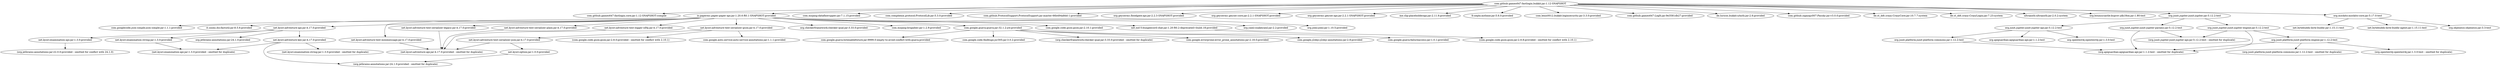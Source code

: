 digraph bukkit {
	"com.github.games647:fastlogin.bukkit:jar:1.12-SNAPSHOT" -> "com.github.games647:fastlogin.core:jar:1.12-SNAPSHOT:compile" ; 
	"com.github.games647:fastlogin.bukkit:jar:1.12-SNAPSHOT" -> "io.papermc.paper:paper-api:jar:1.20.6-R0.1-SNAPSHOT:provided" ; 
	"com.github.games647:fastlogin.bukkit:jar:1.12-SNAPSHOT" -> "com.mojang:datafixerupper:jar:7.1.15:provided" ; 
	"com.github.games647:fastlogin.bukkit:jar:1.12-SNAPSHOT" -> "com.comphenix.protocol:ProtocolLib:jar:5.3.0:provided" ; 
	"com.github.games647:fastlogin.bukkit:jar:1.12-SNAPSHOT" -> "com.github.ProtocolSupport:ProtocolSupport:jar:master-66b494a8dd-1:provided" ; 
	"com.github.games647:fastlogin.bukkit:jar:1.12-SNAPSHOT" -> "org.geysermc.floodgate:api:jar:2.2.3-SNAPSHOT:provided" ; 
	"com.github.games647:fastlogin.bukkit:jar:1.12-SNAPSHOT" -> "org.geysermc.geyser:core:jar:2.2.1-SNAPSHOT:provided" ; 
	"com.github.games647:fastlogin.bukkit:jar:1.12-SNAPSHOT" -> "org.geysermc.geyser:api:jar:2.2.1-SNAPSHOT:provided" ; 
	"com.github.games647:fastlogin.bukkit:jar:1.12-SNAPSHOT" -> "me.clip:placeholderapi:jar:2.11.6:provided" ; 
	"com.github.games647:fastlogin.bukkit:jar:1.12-SNAPSHOT" -> "fr.xephi:authme:jar:5.6.0:provided" ; 
	"com.github.games647:fastlogin.bukkit:jar:1.12-SNAPSHOT" -> "com.lenis0012.bukkit:loginsecurity:jar:3.3.0:provided" ; 
	"com.github.games647:fastlogin.bukkit:jar:1.12-SNAPSHOT" -> "com.github.games647:LogIt:jar:9e3581db27:provided" ; 
	"com.github.games647:fastlogin.bukkit:jar:1.12-SNAPSHOT" -> "de.luricos.bukkit:xAuth:jar:2.6:provided" ; 
	"com.github.games647:fastlogin.bukkit:jar:1.12-SNAPSHOT" -> "com.github.zigazajc007:Passky:jar:v3.0.0:provided" ; 
	"com.github.games647:fastlogin.bukkit:jar:1.12-SNAPSHOT" -> "de.st_ddt.crazy:CrazyCore:jar:10.7.7:system" ; 
	"com.github.games647:fastlogin.bukkit:jar:1.12-SNAPSHOT" -> "de.st_ddt.crazy:CrazyLogin:jar:7.23:system" ; 
	"com.github.games647:fastlogin.bukkit:jar:1.12-SNAPSHOT" -> "ultraauth:ultraauth:jar:2.0.2:system" ; 
	"com.github.games647:fastlogin.bukkit:jar:1.12-SNAPSHOT" -> "org.bouncycastle:bcprov-jdk18on:jar:1.80:test" ; 
	"com.github.games647:fastlogin.bukkit:jar:1.12-SNAPSHOT" -> "org.junit.jupiter:junit-jupiter:jar:5.12.2:test" ; 
	"com.github.games647:fastlogin.bukkit:jar:1.12-SNAPSHOT" -> "org.mockito:mockito-core:jar:5.17.0:test" ; 
	"io.papermc.paper:paper-api:jar:1.20.6-R0.1-SNAPSHOT:provided" -> "com.mojang:brigadier:jar:1.2.9:provided" ; 
	"io.papermc.paper:paper-api:jar:1.20.6-R0.1-SNAPSHOT:provided" -> "com.google.guava:guava:jar:32.1.2-jre:provided" ; 
	"io.papermc.paper:paper-api:jar:1.20.6-R0.1-SNAPSHOT:provided" -> "com.google.code.gson:gson:jar:2.10.1:provided" ; 
	"io.papermc.paper:paper-api:jar:1.20.6-R0.1-SNAPSHOT:provided" -> "net.md-5:bungeecord-chat:jar:1.20-R0.2-deprecated+build.18:provided" ; 
	"io.papermc.paper:paper-api:jar:1.20.6-R0.1-SNAPSHOT:provided" -> "org.yaml:snakeyaml:jar:2.2:provided" ; 
	"io.papermc.paper:paper-api:jar:1.20.6-R0.1-SNAPSHOT:provided" -> "org.joml:joml:jar:1.10.5:provided" ; 
	"io.papermc.paper:paper-api:jar:1.20.6-R0.1-SNAPSHOT:provided" -> "com.googlecode.json-simple:json-simple:jar:1.1.1:provided" ; 
	"io.papermc.paper:paper-api:jar:1.20.6-R0.1-SNAPSHOT:provided" -> "it.unimi.dsi:fastutil:jar:8.5.6:provided" ; 
	"io.papermc.paper:paper-api:jar:1.20.6-R0.1-SNAPSHOT:provided" -> "net.kyori:adventure-api:jar:4.17.0:provided" ; 
	"io.papermc.paper:paper-api:jar:1.20.6-R0.1-SNAPSHOT:provided" -> "net.kyori:adventure-text-minimessage:jar:4.17.0:provided" ; 
	"io.papermc.paper:paper-api:jar:1.20.6-R0.1-SNAPSHOT:provided" -> "net.kyori:adventure-text-serializer-gson:jar:4.17.0:provided" ; 
	"io.papermc.paper:paper-api:jar:1.20.6-R0.1-SNAPSHOT:provided" -> "net.kyori:adventure-text-serializer-legacy:jar:4.17.0:provided" ; 
	"io.papermc.paper:paper-api:jar:1.20.6-R0.1-SNAPSHOT:provided" -> "net.kyori:adventure-text-serializer-plain:jar:4.17.0:provided" ; 
	"io.papermc.paper:paper-api:jar:1.20.6-R0.1-SNAPSHOT:provided" -> "net.kyori:adventure-text-logger-slf4j:jar:4.17.0:provided" ; 
	"io.papermc.paper:paper-api:jar:1.20.6-R0.1-SNAPSHOT:provided" -> "org.checkerframework:checker-qual:jar:3.33.0:provided" ; 
	"com.google.guava:guava:jar:32.1.2-jre:provided" -> "com.google.guava:failureaccess:jar:1.0.1:provided" ; 
	"com.google.guava:guava:jar:32.1.2-jre:provided" -> "com.google.guava:listenablefuture:jar:9999.0-empty-to-avoid-conflict-with-guava:provided" ; 
	"com.google.guava:guava:jar:32.1.2-jre:provided" -> "com.google.code.findbugs:jsr305:jar:3.0.2:provided" ; 
	"com.google.guava:guava:jar:32.1.2-jre:provided" -> "(org.checkerframework:checker-qual:jar:3.33.0:provided - omitted for duplicate)" ; 
	"com.google.guava:guava:jar:32.1.2-jre:provided" -> "com.google.errorprone:error_prone_annotations:jar:2.18.0:provided" ; 
	"com.google.guava:guava:jar:32.1.2-jre:provided" -> "com.google.j2objc:j2objc-annotations:jar:2.8:provided" ; 
	"net.md-5:bungeecord-chat:jar:1.20-R0.2-deprecated+build.18:provided" -> "(com.google.code.gson:gson:jar:2.8.8:provided - omitted for conflict with 2.10.1)" ; 
	"net.kyori:adventure-api:jar:4.17.0:provided" -> "net.kyori:adventure-key:jar:4.17.0:provided" ; 
	"net.kyori:adventure-api:jar:4.17.0:provided" -> "net.kyori:examination-api:jar:1.3.0:provided" ; 
	"net.kyori:adventure-api:jar:4.17.0:provided" -> "net.kyori:examination-string:jar:1.3.0:provided" ; 
	"net.kyori:adventure-api:jar:4.17.0:provided" -> "org.jetbrains:annotations:jar:24.1.0:provided" ; 
	"net.kyori:adventure-key:jar:4.17.0:provided" -> "(net.kyori:examination-api:jar:1.3.0:provided - omitted for duplicate)" ; 
	"net.kyori:adventure-key:jar:4.17.0:provided" -> "(net.kyori:examination-string:jar:1.3.0:provided - omitted for duplicate)" ; 
	"net.kyori:adventure-key:jar:4.17.0:provided" -> "(org.jetbrains:annotations:jar:24.1.0:provided - omitted for duplicate)" ; 
	"net.kyori:examination-api:jar:1.3.0:provided" -> "(org.jetbrains:annotations:jar:22.0.0:provided - omitted for conflict with 24.1.0)" ; 
	"net.kyori:examination-string:jar:1.3.0:provided" -> "(net.kyori:examination-api:jar:1.3.0:provided - omitted for duplicate)" ; 
	"net.kyori:adventure-text-minimessage:jar:4.17.0:provided" -> "(net.kyori:adventure-api:jar:4.17.0:provided - omitted for duplicate)" ; 
	"net.kyori:adventure-text-serializer-gson:jar:4.17.0:provided" -> "net.kyori:adventure-text-serializer-json:jar:4.17.0:provided" ; 
	"net.kyori:adventure-text-serializer-gson:jar:4.17.0:provided" -> "(com.google.code.gson:gson:jar:2.8.0:provided - omitted for conflict with 2.10.1)" ; 
	"net.kyori:adventure-text-serializer-gson:jar:4.17.0:provided" -> "com.google.auto.service:auto-service-annotations:jar:1.1.1:provided" ; 
	"net.kyori:adventure-text-serializer-json:jar:4.17.0:provided" -> "(net.kyori:adventure-api:jar:4.17.0:provided - omitted for duplicate)" ; 
	"net.kyori:adventure-text-serializer-json:jar:4.17.0:provided" -> "net.kyori:option:jar:1.0.0:provided" ; 
	"net.kyori:option:jar:1.0.0:provided" -> "(org.jetbrains:annotations:jar:24.1.0:provided - omitted for duplicate)" ; 
	"net.kyori:adventure-text-serializer-legacy:jar:4.17.0:provided" -> "(net.kyori:adventure-api:jar:4.17.0:provided - omitted for duplicate)" ; 
	"net.kyori:adventure-text-serializer-plain:jar:4.17.0:provided" -> "(net.kyori:adventure-api:jar:4.17.0:provided - omitted for duplicate)" ; 
	"net.kyori:adventure-text-logger-slf4j:jar:4.17.0:provided" -> "(net.kyori:adventure-api:jar:4.17.0:provided - omitted for duplicate)" ; 
	"org.junit.jupiter:junit-jupiter:jar:5.12.2:test" -> "org.junit.jupiter:junit-jupiter-api:jar:5.12.2:test" ; 
	"org.junit.jupiter:junit-jupiter:jar:5.12.2:test" -> "org.junit.jupiter:junit-jupiter-params:jar:5.12.2:test" ; 
	"org.junit.jupiter:junit-jupiter:jar:5.12.2:test" -> "org.junit.jupiter:junit-jupiter-engine:jar:5.12.2:test" ; 
	"org.junit.jupiter:junit-jupiter-api:jar:5.12.2:test" -> "org.opentest4j:opentest4j:jar:1.3.0:test" ; 
	"org.junit.jupiter:junit-jupiter-api:jar:5.12.2:test" -> "org.junit.platform:junit-platform-commons:jar:1.12.2:test" ; 
	"org.junit.jupiter:junit-jupiter-api:jar:5.12.2:test" -> "org.apiguardian:apiguardian-api:jar:1.1.2:test" ; 
	"org.junit.platform:junit-platform-commons:jar:1.12.2:test" -> "(org.apiguardian:apiguardian-api:jar:1.1.2:test - omitted for duplicate)" ; 
	"org.junit.jupiter:junit-jupiter-params:jar:5.12.2:test" -> "(org.junit.jupiter:junit-jupiter-api:jar:5.12.2:test - omitted for duplicate)" ; 
	"org.junit.jupiter:junit-jupiter-params:jar:5.12.2:test" -> "(org.apiguardian:apiguardian-api:jar:1.1.2:test - omitted for duplicate)" ; 
	"org.junit.jupiter:junit-jupiter-engine:jar:5.12.2:test" -> "org.junit.platform:junit-platform-engine:jar:1.12.2:test" ; 
	"org.junit.jupiter:junit-jupiter-engine:jar:5.12.2:test" -> "(org.junit.jupiter:junit-jupiter-api:jar:5.12.2:test - omitted for duplicate)" ; 
	"org.junit.jupiter:junit-jupiter-engine:jar:5.12.2:test" -> "(org.apiguardian:apiguardian-api:jar:1.1.2:test - omitted for duplicate)" ; 
	"org.junit.platform:junit-platform-engine:jar:1.12.2:test" -> "(org.opentest4j:opentest4j:jar:1.3.0:test - omitted for duplicate)" ; 
	"org.junit.platform:junit-platform-engine:jar:1.12.2:test" -> "(org.junit.platform:junit-platform-commons:jar:1.12.2:test - omitted for duplicate)" ; 
	"org.junit.platform:junit-platform-engine:jar:1.12.2:test" -> "(org.apiguardian:apiguardian-api:jar:1.1.2:test - omitted for duplicate)" ; 
	"org.mockito:mockito-core:jar:5.17.0:test" -> "net.bytebuddy:byte-buddy:jar:1.15.11:test" ; 
	"org.mockito:mockito-core:jar:5.17.0:test" -> "net.bytebuddy:byte-buddy-agent:jar:1.15.11:test" ; 
	"org.mockito:mockito-core:jar:5.17.0:test" -> "org.objenesis:objenesis:jar:3.3:test" ; 
}
digraph bungee {
	"com.github.games647:fastlogin.bungee:jar:1.12-SNAPSHOT" -> "com.github.games647:fastlogin.core:jar:1.12-SNAPSHOT:compile" ; 
	"com.github.games647:fastlogin.bungee:jar:1.12-SNAPSHOT" -> "net.md-5:bungeecord-proxy:jar:1.20-R0.2-SNAPSHOT:provided" ; 
	"com.github.games647:fastlogin.bungee:jar:1.12-SNAPSHOT" -> "org.geysermc.floodgate:api:jar:2.2.3-SNAPSHOT:provided" ; 
	"com.github.games647:fastlogin.bungee:jar:1.12-SNAPSHOT" -> "org.geysermc.geyser:core:jar:2.2.1-SNAPSHOT:provided" ; 
	"com.github.games647:fastlogin.bungee:jar:1.12-SNAPSHOT" -> "org.geysermc.geyser:api:jar:2.2.1-SNAPSHOT:provided" ; 
	"com.github.games647:fastlogin.bungee:jar:1.12-SNAPSHOT" -> "me.vik1395:BungeeAuth:jar:1.4:system" ; 
	"com.github.games647:fastlogin.bungee:jar:1.12-SNAPSHOT" -> "org.junit.jupiter:junit-jupiter:jar:5.12.2:test" ; 
	"com.github.games647:fastlogin.bungee:jar:1.12-SNAPSHOT" -> "org.mockito:mockito-core:jar:5.17.0:test" ; 
	"com.github.games647:fastlogin.core:jar:1.12-SNAPSHOT:compile" -> "com.zaxxer:HikariCP:jar:4.0.3:compile" ; 
	"com.github.games647:fastlogin.core:jar:1.12-SNAPSHOT:compile" -> "org.slf4j:slf4j-jdk14:jar:2.0.13:compile" ; 
	"com.github.games647:fastlogin.core:jar:1.12-SNAPSHOT:compile" -> "com.github.games647:craftapi:jar:0.8.1:compile" ; 
	"org.slf4j:slf4j-jdk14:jar:2.0.13:compile" -> "org.slf4j:slf4j-api:jar:2.0.13:compile" ; 
	"net.md-5:bungeecord-proxy:jar:1.20-R0.2-SNAPSHOT:provided" -> "net.md-5:bungeecord-api:jar:1.20-R0.2-SNAPSHOT:provided" ; 
	"net.md-5:bungeecord-proxy:jar:1.20-R0.2-SNAPSHOT:provided" -> "net.md-5:bungeecord-log:jar:1.20-R0.2-SNAPSHOT:provided" ; 
	"net.md-5:bungeecord-proxy:jar:1.20-R0.2-SNAPSHOT:provided" -> "net.md-5:bungeecord-protocol:jar:1.20-R0.2-SNAPSHOT:provided" ; 
	"net.md-5:bungeecord-proxy:jar:1.20-R0.2-SNAPSHOT:provided" -> "com.google.guava:guava:jar:32.1.2-jre:provided" ; 
	"net.md-5:bungeecord-api:jar:1.20-R0.2-SNAPSHOT:provided" -> "net.md-5:bungeecord-chat:jar:1.20-R0.2-SNAPSHOT:provided" ; 
	"net.md-5:bungeecord-api:jar:1.20-R0.2-SNAPSHOT:provided" -> "net.md-5:bungeecord-config:jar:1.20-R0.2-SNAPSHOT:provided" ; 
	"net.md-5:bungeecord-api:jar:1.20-R0.2-SNAPSHOT:provided" -> "net.md-5:bungeecord-event:jar:1.20-R0.2-SNAPSHOT:provided" ; 
	"net.md-5:bungeecord-api:jar:1.20-R0.2-SNAPSHOT:provided" -> "(net.md-5:bungeecord-protocol:jar:1.20-R0.2-SNAPSHOT:provided - omitted for duplicate)" ; 
	"net.md-5:bungeecord-api:jar:1.20-R0.2-SNAPSHOT:provided" -> "org.yaml:snakeyaml:jar:2.2:provided" ; 
	"net.md-5:bungeecord-api:jar:1.20-R0.2-SNAPSHOT:provided" -> "(com.google.guava:guava:jar:32.1.2-jre:provided - omitted for duplicate)" ; 
	"net.md-5:bungeecord-chat:jar:1.20-R0.2-SNAPSHOT:provided" -> "com.google.code.gson:gson:jar:2.10.1:provided" ; 
	"net.md-5:bungeecord-chat:jar:1.20-R0.2-SNAPSHOT:provided" -> "(com.google.guava:guava:jar:32.1.2-jre:provided - omitted for duplicate)" ; 
	"net.md-5:bungeecord-config:jar:1.20-R0.2-SNAPSHOT:provided" -> "(com.google.guava:guava:jar:32.1.2-jre:provided - omitted for duplicate)" ; 
	"net.md-5:bungeecord-event:jar:1.20-R0.2-SNAPSHOT:provided" -> "(com.google.guava:guava:jar:32.1.2-jre:provided - omitted for duplicate)" ; 
	"net.md-5:bungeecord-log:jar:1.20-R0.2-SNAPSHOT:provided" -> "jline:jline:jar:2.12.1:provided" ; 
	"net.md-5:bungeecord-log:jar:1.20-R0.2-SNAPSHOT:provided" -> "(net.md-5:bungeecord-chat:jar:1.20-R0.2-SNAPSHOT:provided - omitted for duplicate)" ; 
	"net.md-5:bungeecord-log:jar:1.20-R0.2-SNAPSHOT:provided" -> "(com.google.guava:guava:jar:32.1.2-jre:provided - omitted for duplicate)" ; 
	"net.md-5:bungeecord-protocol:jar:1.20-R0.2-SNAPSHOT:provided" -> "com.mojang:brigadier:jar:1.2.9:provided" ; 
	"net.md-5:bungeecord-protocol:jar:1.20-R0.2-SNAPSHOT:provided" -> "(net.md-5:bungeecord-chat:jar:1.20-R0.2-SNAPSHOT:provided - omitted for duplicate)" ; 
	"net.md-5:bungeecord-protocol:jar:1.20-R0.2-SNAPSHOT:provided" -> "net.sf.trove4j:core:jar:3.1.0:provided" ; 
	"net.md-5:bungeecord-protocol:jar:1.20-R0.2-SNAPSHOT:provided" -> "se.llbit:jo-nbt:jar:1.3.0:provided" ; 
	"net.md-5:bungeecord-protocol:jar:1.20-R0.2-SNAPSHOT:provided" -> "(com.google.guava:guava:jar:32.1.2-jre:provided - omitted for duplicate)" ; 
	"com.google.guava:guava:jar:32.1.2-jre:provided" -> "com.google.guava:failureaccess:jar:1.0.1:provided" ; 
	"com.google.guava:guava:jar:32.1.2-jre:provided" -> "com.google.guava:listenablefuture:jar:9999.0-empty-to-avoid-conflict-with-guava:provided" ; 
	"com.google.guava:guava:jar:32.1.2-jre:provided" -> "com.google.code.findbugs:jsr305:jar:3.0.2:provided" ; 
	"com.google.guava:guava:jar:32.1.2-jre:provided" -> "org.checkerframework:checker-qual:jar:3.33.0:provided" ; 
	"com.google.guava:guava:jar:32.1.2-jre:provided" -> "com.google.errorprone:error_prone_annotations:jar:2.18.0:provided" ; 
	"com.google.guava:guava:jar:32.1.2-jre:provided" -> "com.google.j2objc:j2objc-annotations:jar:2.8:provided" ; 
	"org.junit.jupiter:junit-jupiter:jar:5.12.2:test" -> "org.junit.jupiter:junit-jupiter-api:jar:5.12.2:test" ; 
	"org.junit.jupiter:junit-jupiter:jar:5.12.2:test" -> "org.junit.jupiter:junit-jupiter-params:jar:5.12.2:test" ; 
	"org.junit.jupiter:junit-jupiter:jar:5.12.2:test" -> "org.junit.jupiter:junit-jupiter-engine:jar:5.12.2:test" ; 
	"org.junit.jupiter:junit-jupiter-api:jar:5.12.2:test" -> "org.opentest4j:opentest4j:jar:1.3.0:test" ; 
	"org.junit.jupiter:junit-jupiter-api:jar:5.12.2:test" -> "org.junit.platform:junit-platform-commons:jar:1.12.2:test" ; 
	"org.junit.jupiter:junit-jupiter-api:jar:5.12.2:test" -> "org.apiguardian:apiguardian-api:jar:1.1.2:test" ; 
	"org.junit.platform:junit-platform-commons:jar:1.12.2:test" -> "(org.apiguardian:apiguardian-api:jar:1.1.2:test - omitted for duplicate)" ; 
	"org.junit.jupiter:junit-jupiter-params:jar:5.12.2:test" -> "(org.junit.jupiter:junit-jupiter-api:jar:5.12.2:test - omitted for duplicate)" ; 
	"org.junit.jupiter:junit-jupiter-params:jar:5.12.2:test" -> "(org.apiguardian:apiguardian-api:jar:1.1.2:test - omitted for duplicate)" ; 
	"org.junit.jupiter:junit-jupiter-engine:jar:5.12.2:test" -> "org.junit.platform:junit-platform-engine:jar:1.12.2:test" ; 
	"org.junit.jupiter:junit-jupiter-engine:jar:5.12.2:test" -> "(org.junit.jupiter:junit-jupiter-api:jar:5.12.2:test - omitted for duplicate)" ; 
	"org.junit.jupiter:junit-jupiter-engine:jar:5.12.2:test" -> "(org.apiguardian:apiguardian-api:jar:1.1.2:test - omitted for duplicate)" ; 
	"org.junit.platform:junit-platform-engine:jar:1.12.2:test" -> "(org.opentest4j:opentest4j:jar:1.3.0:test - omitted for duplicate)" ; 
	"org.junit.platform:junit-platform-engine:jar:1.12.2:test" -> "(org.junit.platform:junit-platform-commons:jar:1.12.2:test - omitted for duplicate)" ; 
	"org.junit.platform:junit-platform-engine:jar:1.12.2:test" -> "(org.apiguardian:apiguardian-api:jar:1.1.2:test - omitted for duplicate)" ; 
	"org.mockito:mockito-core:jar:5.17.0:test" -> "net.bytebuddy:byte-buddy:jar:1.15.11:test" ; 
	"org.mockito:mockito-core:jar:5.17.0:test" -> "net.bytebuddy:byte-buddy-agent:jar:1.15.11:test" ; 
	"org.mockito:mockito-core:jar:5.17.0:test" -> "org.objenesis:objenesis:jar:3.3:test" ; 
}
digraph core {
	"com.github.games647:fastlogin.core:jar:1.12-SNAPSHOT" -> "com.zaxxer:HikariCP:jar:4.0.3:compile" ; 
	"com.github.games647:fastlogin.core:jar:1.12-SNAPSHOT" -> "org.slf4j:slf4j-jdk14:jar:2.0.17:compile" ; 
	"com.github.games647:fastlogin.core:jar:1.12-SNAPSHOT" -> "net.md-5:bungeecord-config:jar:1.20-R0.2:compile" ; 
	"com.github.games647:fastlogin.core:jar:1.12-SNAPSHOT" -> "org.yaml:snakeyaml:jar:2.4:compile" ; 
	"com.github.games647:fastlogin.core:jar:1.12-SNAPSHOT" -> "org.geysermc.floodgate:api:jar:2.2.3-SNAPSHOT:provided" ; 
	"com.github.games647:fastlogin.core:jar:1.12-SNAPSHOT" -> "org.geysermc.geyser:core:jar:2.2.1-SNAPSHOT:provided" ; 
	"com.github.games647:fastlogin.core:jar:1.12-SNAPSHOT" -> "org.geysermc.geyser:api:jar:2.2.1-SNAPSHOT:provided" ; 
	"com.github.games647:fastlogin.core:jar:1.12-SNAPSHOT" -> "com.github.games647:craftapi:jar:0.8.1:compile" ; 
	"com.github.games647:fastlogin.core:jar:1.12-SNAPSHOT" -> "org.xerial:sqlite-jdbc:jar:3.50.1.0:provided" ; 
	"com.github.games647:fastlogin.core:jar:1.12-SNAPSHOT" -> "org.junit.jupiter:junit-jupiter:jar:5.12.2:test" ; 
	"com.github.games647:fastlogin.core:jar:1.12-SNAPSHOT" -> "org.mockito:mockito-core:jar:5.17.0:test" ; 
	"org.slf4j:slf4j-jdk14:jar:2.0.17:compile" -> "org.slf4j:slf4j-api:jar:2.0.17:compile" ; 
	"net.md-5:bungeecord-config:jar:1.20-R0.2:compile" -> "com.google.guava:guava:jar:32.1.2-jre:compile" ; 
	"com.google.guava:guava:jar:32.1.2-jre:compile" -> "com.google.guava:failureaccess:jar:1.0.1:compile" ; 
	"com.google.guava:guava:jar:32.1.2-jre:compile" -> "com.google.guava:listenablefuture:jar:9999.0-empty-to-avoid-conflict-with-guava:compile" ; 
	"com.google.guava:guava:jar:32.1.2-jre:compile" -> "com.google.code.findbugs:jsr305:jar:3.0.2:compile" ; 
	"com.google.guava:guava:jar:32.1.2-jre:compile" -> "org.checkerframework:checker-qual:jar:3.33.0:compile" ; 
	"com.google.guava:guava:jar:32.1.2-jre:compile" -> "com.google.errorprone:error_prone_annotations:jar:2.18.0:compile" ; 
	"com.google.guava:guava:jar:32.1.2-jre:compile" -> "com.google.j2objc:j2objc-annotations:jar:2.8:compile" ; 
	"com.github.games647:craftapi:jar:0.8.1:compile" -> "com.google.code.gson:gson:jar:2.10.1:compile" ; 
	"com.github.games647:craftapi:jar:0.8.1:compile" -> "(com.google.guava:guava:jar:32.1.2-jre:compile - omitted for duplicate)" ; 
	"org.junit.jupiter:junit-jupiter:jar:5.12.2:test" -> "org.junit.jupiter:junit-jupiter-api:jar:5.12.2:test" ; 
	"org.junit.jupiter:junit-jupiter:jar:5.12.2:test" -> "org.junit.jupiter:junit-jupiter-params:jar:5.12.2:test" ; 
	"org.junit.jupiter:junit-jupiter:jar:5.12.2:test" -> "org.junit.jupiter:junit-jupiter-engine:jar:5.12.2:test" ; 
	"org.junit.jupiter:junit-jupiter-api:jar:5.12.2:test" -> "org.opentest4j:opentest4j:jar:1.3.0:test" ; 
	"org.junit.jupiter:junit-jupiter-api:jar:5.12.2:test" -> "org.junit.platform:junit-platform-commons:jar:1.12.2:test" ; 
	"org.junit.jupiter:junit-jupiter-api:jar:5.12.2:test" -> "org.apiguardian:apiguardian-api:jar:1.1.2:test" ; 
	"org.junit.platform:junit-platform-commons:jar:1.12.2:test" -> "(org.apiguardian:apiguardian-api:jar:1.1.2:test - omitted for duplicate)" ; 
	"org.junit.jupiter:junit-jupiter-params:jar:5.12.2:test" -> "(org.junit.jupiter:junit-jupiter-api:jar:5.12.2:test - omitted for duplicate)" ; 
	"org.junit.jupiter:junit-jupiter-params:jar:5.12.2:test" -> "(org.apiguardian:apiguardian-api:jar:1.1.2:test - omitted for duplicate)" ; 
	"org.junit.jupiter:junit-jupiter-engine:jar:5.12.2:test" -> "org.junit.platform:junit-platform-engine:jar:1.12.2:test" ; 
	"org.junit.jupiter:junit-jupiter-engine:jar:5.12.2:test" -> "(org.junit.jupiter:junit-jupiter-api:jar:5.12.2:test - omitted for duplicate)" ; 
	"org.junit.jupiter:junit-jupiter-engine:jar:5.12.2:test" -> "(org.apiguardian:apiguardian-api:jar:1.1.2:test - omitted for duplicate)" ; 
	"org.junit.platform:junit-platform-engine:jar:1.12.2:test" -> "(org.opentest4j:opentest4j:jar:1.3.0:test - omitted for duplicate)" ; 
	"org.junit.platform:junit-platform-engine:jar:1.12.2:test" -> "(org.junit.platform:junit-platform-commons:jar:1.12.2:test - omitted for duplicate)" ; 
	"org.junit.platform:junit-platform-engine:jar:1.12.2:test" -> "(org.apiguardian:apiguardian-api:jar:1.1.2:test - omitted for duplicate)" ; 
	"org.mockito:mockito-core:jar:5.17.0:test" -> "net.bytebuddy:byte-buddy:jar:1.15.11:test" ; 
	"org.mockito:mockito-core:jar:5.17.0:test" -> "net.bytebuddy:byte-buddy-agent:jar:1.15.11:test" ; 
	"org.mockito:mockito-core:jar:5.17.0:test" -> "org.objenesis:objenesis:jar:3.3:test" ; 
}
digraph velocity {
	"com.github.games647:fastlogin.velocity:jar:1.12-SNAPSHOT" -> "com.github.games647:fastlogin.core:jar:1.12-SNAPSHOT:compile" ; 
	"com.github.games647:fastlogin.velocity:jar:1.12-SNAPSHOT" -> "com.velocitypowered:velocity-api:jar:3.4.0-SNAPSHOT:provided" ; 
	"com.github.games647:fastlogin.velocity:jar:1.12-SNAPSHOT" -> "org.mariadb.jdbc:mariadb-java-client:jar:3.5.3:compile" ; 
	"com.github.games647:fastlogin.velocity:jar:1.12-SNAPSHOT" -> "org.geysermc.geyser:core:jar:2.2.1-SNAPSHOT:provided" ; 
	"com.github.games647:fastlogin.velocity:jar:1.12-SNAPSHOT" -> "org.geysermc.floodgate:api:jar:2.2.3-SNAPSHOT:provided" ; 
	"com.github.games647:fastlogin.velocity:jar:1.12-SNAPSHOT" -> "org.junit.jupiter:junit-jupiter:jar:5.12.2:test" ; 
	"com.github.games647:fastlogin.velocity:jar:1.12-SNAPSHOT" -> "org.mockito:mockito-core:jar:5.17.0:test" ; 
	"com.github.games647:fastlogin.core:jar:1.12-SNAPSHOT:compile" -> "com.zaxxer:HikariCP:jar:4.0.3:compile" ; 
	"com.github.games647:fastlogin.core:jar:1.12-SNAPSHOT:compile" -> "net.md-5:bungeecord-config:jar:1.20-R0.2-SNAPSHOT:compile" ; 
	"com.github.games647:fastlogin.core:jar:1.12-SNAPSHOT:compile" -> "org.yaml:snakeyaml:jar:2.2:compile" ; 
	"com.github.games647:fastlogin.core:jar:1.12-SNAPSHOT:compile" -> "com.github.games647:craftapi:jar:0.8.1:compile" ; 
	"com.velocitypowered:velocity-api:jar:3.4.0-SNAPSHOT:provided" -> "com.google.code.gson:gson:jar:2.10.1:provided" ; 
	"com.velocitypowered:velocity-api:jar:3.4.0-SNAPSHOT:provided" -> "com.google.guava:guava:jar:25.1-jre:provided" ; 
	"com.velocitypowered:velocity-api:jar:3.4.0-SNAPSHOT:provided" -> "com.moandjiezana.toml:toml4j:jar:0.7.2:provided" ; 
	"com.velocitypowered:velocity-api:jar:3.4.0-SNAPSHOT:provided" -> "net.kyori:adventure-api:jar:4.21.0:provided" ; 
	"com.velocitypowered:velocity-api:jar:3.4.0-SNAPSHOT:provided" -> "net.kyori:adventure-text-serializer-gson:jar:4.21.0:provided" ; 
	"com.velocitypowered:velocity-api:jar:3.4.0-SNAPSHOT:provided" -> "net.kyori:adventure-text-serializer-legacy:jar:4.21.0:provided" ; 
	"com.velocitypowered:velocity-api:jar:3.4.0-SNAPSHOT:provided" -> "net.kyori:adventure-text-serializer-plain:jar:4.21.0:provided" ; 
	"com.velocitypowered:velocity-api:jar:3.4.0-SNAPSHOT:provided" -> "net.kyori:adventure-text-minimessage:jar:4.21.0:provided" ; 
	"com.velocitypowered:velocity-api:jar:3.4.0-SNAPSHOT:provided" -> "net.kyori:adventure-text-logger-slf4j:jar:4.21.0:provided" ; 
	"com.velocitypowered:velocity-api:jar:3.4.0-SNAPSHOT:provided" -> "net.kyori:adventure-text-serializer-ansi:jar:4.21.0:provided" ; 
	"com.velocitypowered:velocity-api:jar:3.4.0-SNAPSHOT:provided" -> "(org.yaml:snakeyaml:jar:1.33:provided - omitted for conflict with 2.2)" ; 
	"com.velocitypowered:velocity-api:jar:3.4.0-SNAPSHOT:provided" -> "org.slf4j:slf4j-api:jar:2.0.17:provided" ; 
	"com.velocitypowered:velocity-api:jar:3.4.0-SNAPSHOT:provided" -> "com.google.inject:guice:jar:6.0.0:provided" ; 
	"com.velocitypowered:velocity-api:jar:3.4.0-SNAPSHOT:provided" -> "org.checkerframework:checker-qual:jar:3.42.0:provided" ; 
	"com.velocitypowered:velocity-api:jar:3.4.0-SNAPSHOT:provided" -> "com.velocitypowered:velocity-brigadier:jar:1.0.0-SNAPSHOT:provided" ; 
	"com.velocitypowered:velocity-api:jar:3.4.0-SNAPSHOT:provided" -> "org.spongepowered:configurate-hocon:jar:4.1.2:provided" ; 
	"com.velocitypowered:velocity-api:jar:3.4.0-SNAPSHOT:provided" -> "org.spongepowered:configurate-yaml:jar:4.1.2:provided" ; 
	"com.velocitypowered:velocity-api:jar:3.4.0-SNAPSHOT:provided" -> "org.spongepowered:configurate-gson:jar:4.1.2:provided" ; 
	"com.velocitypowered:velocity-api:jar:3.4.0-SNAPSHOT:provided" -> "com.github.ben-manes.caffeine:caffeine:jar:3.1.8:provided" ; 
	"com.velocitypowered:velocity-api:jar:3.4.0-SNAPSHOT:provided" -> "org.jspecify:jspecify:jar:0.3.0:provided" ; 
	"com.google.guava:guava:jar:25.1-jre:provided" -> "com.google.code.findbugs:jsr305:jar:3.0.2:provided" ; 
	"com.google.guava:guava:jar:25.1-jre:provided" -> "(org.checkerframework:checker-qual:jar:2.0.0:provided - omitted for conflict with 3.42.0)" ; 
	"com.google.guava:guava:jar:25.1-jre:provided" -> "com.google.errorprone:error_prone_annotations:jar:2.1.3:provided" ; 
	"com.google.guava:guava:jar:25.1-jre:provided" -> "com.google.j2objc:j2objc-annotations:jar:1.1:provided" ; 
	"com.google.guava:guava:jar:25.1-jre:provided" -> "org.codehaus.mojo:animal-sniffer-annotations:jar:1.14:provided" ; 
	"com.moandjiezana.toml:toml4j:jar:0.7.2:provided" -> "(com.google.code.gson:gson:jar:2.8.1:provided - omitted for conflict with 2.10.1)" ; 
	"net.kyori:adventure-api:jar:4.21.0:provided" -> "net.kyori:adventure-key:jar:4.21.0:provided" ; 
	"net.kyori:adventure-api:jar:4.21.0:provided" -> "net.kyori:examination-api:jar:1.3.0:provided" ; 
	"net.kyori:adventure-api:jar:4.21.0:provided" -> "net.kyori:examination-string:jar:1.3.0:provided" ; 
	"net.kyori:adventure-api:jar:4.21.0:provided" -> "org.jetbrains:annotations:jar:26.0.2:provided" ; 
	"net.kyori:adventure-key:jar:4.21.0:provided" -> "(net.kyori:examination-api:jar:1.3.0:provided - omitted for duplicate)" ; 
	"net.kyori:adventure-key:jar:4.21.0:provided" -> "(net.kyori:examination-string:jar:1.3.0:provided - omitted for duplicate)" ; 
	"net.kyori:adventure-key:jar:4.21.0:provided" -> "(org.jetbrains:annotations:jar:26.0.2:provided - omitted for duplicate)" ; 
	"net.kyori:examination-api:jar:1.3.0:provided" -> "(org.jetbrains:annotations:jar:22.0.0:provided - omitted for conflict with 26.0.2)" ; 
	"net.kyori:examination-string:jar:1.3.0:provided" -> "(net.kyori:examination-api:jar:1.3.0:provided - omitted for duplicate)" ; 
	"net.kyori:adventure-text-serializer-gson:jar:4.21.0:provided" -> "net.kyori:adventure-text-serializer-json:jar:4.21.0:provided" ; 
	"net.kyori:adventure-text-serializer-gson:jar:4.21.0:provided" -> "(com.google.code.gson:gson:jar:2.8.0:provided - omitted for conflict with 2.10.1)" ; 
	"net.kyori:adventure-text-serializer-gson:jar:4.21.0:provided" -> "com.google.auto.service:auto-service-annotations:jar:1.1.1:provided" ; 
	"net.kyori:adventure-text-serializer-gson:jar:4.21.0:provided" -> "net.kyori:adventure-text-serializer-commons:jar:4.21.0:provided" ; 
	"net.kyori:adventure-text-serializer-json:jar:4.21.0:provided" -> "(net.kyori:adventure-api:jar:4.21.0:provided - omitted for duplicate)" ; 
	"net.kyori:adventure-text-serializer-json:jar:4.21.0:provided" -> "net.kyori:option:jar:1.1.0:provided" ; 
	"net.kyori:adventure-text-serializer-json:jar:4.21.0:provided" -> "(net.kyori:adventure-text-serializer-commons:jar:4.21.0:provided - omitted for duplicate)" ; 
	"net.kyori:option:jar:1.1.0:provided" -> "(org.jetbrains:annotations:jar:26.0.2:provided - omitted for duplicate)" ; 
	"net.kyori:option:jar:1.1.0:provided" -> "(org.jspecify:jspecify:jar:1.0.0:provided - omitted for conflict with 0.3.0)" ; 
	"net.kyori:adventure-text-serializer-commons:jar:4.21.0:provided" -> "(org.jetbrains:annotations:jar:26.0.2:provided - omitted for duplicate)" ; 
	"net.kyori:adventure-text-serializer-legacy:jar:4.21.0:provided" -> "(net.kyori:adventure-api:jar:4.21.0:provided - omitted for duplicate)" ; 
	"net.kyori:adventure-text-serializer-plain:jar:4.21.0:provided" -> "(net.kyori:adventure-api:jar:4.21.0:provided - omitted for duplicate)" ; 
	"net.kyori:adventure-text-minimessage:jar:4.21.0:provided" -> "(net.kyori:adventure-api:jar:4.21.0:provided - omitted for duplicate)" ; 
	"net.kyori:adventure-text-logger-slf4j:jar:4.21.0:provided" -> "(net.kyori:adventure-api:jar:4.21.0:provided - omitted for duplicate)" ; 
	"net.kyori:adventure-text-logger-slf4j:jar:4.21.0:provided" -> "(org.slf4j:slf4j-api:jar:1.7.36:provided - omitted for conflict with 2.0.17)" ; 
	"net.kyori:adventure-text-serializer-ansi:jar:4.21.0:provided" -> "(net.kyori:adventure-api:jar:4.21.0:provided - omitted for duplicate)" ; 
	"net.kyori:adventure-text-serializer-ansi:jar:4.21.0:provided" -> "net.kyori:ansi:jar:1.1.1:provided" ; 
	"net.kyori:ansi:jar:1.1.1:provided" -> "(org.jetbrains:annotations:jar:26.0.1:provided - omitted for conflict with 26.0.2)" ; 
	"com.google.inject:guice:jar:6.0.0:provided" -> "javax.inject:javax.inject:jar:1:provided" ; 
	"com.google.inject:guice:jar:6.0.0:provided" -> "jakarta.inject:jakarta.inject-api:jar:2.0.1:provided" ; 
	"com.google.inject:guice:jar:6.0.0:provided" -> "aopalliance:aopalliance:jar:1.0:provided" ; 
	"com.google.inject:guice:jar:6.0.0:provided" -> "(com.google.guava:guava:jar:31.0.1-jre:provided - omitted for conflict with 25.1-jre)" ; 
	"org.spongepowered:configurate-hocon:jar:4.1.2:provided" -> "org.spongepowered:configurate-core:jar:4.1.2:provided" ; 
	"org.spongepowered:configurate-hocon:jar:4.1.2:provided" -> "(com.google.errorprone:error_prone_annotations:jar:2.6.0:provided - omitted for conflict with 2.1.3)" ; 
	"org.spongepowered:configurate-hocon:jar:4.1.2:provided" -> "com.typesafe:config:jar:1.4.1:provided" ; 
	"org.spongepowered:configurate-core:jar:4.1.2:provided" -> "io.leangen.geantyref:geantyref:jar:1.3.11:provided" ; 
	"org.spongepowered:configurate-core:jar:4.1.2:provided" -> "(com.google.errorprone:error_prone_annotations:jar:2.6.0:provided - omitted for conflict with 2.1.3)" ; 
	"org.spongepowered:configurate-core:jar:4.1.2:provided" -> "(org.checkerframework:checker-qual:jar:3.12.0:provided - omitted for conflict with 3.42.0)" ; 
	"org.spongepowered:configurate-yaml:jar:4.1.2:provided" -> "(org.spongepowered:configurate-core:jar:4.1.2:provided - omitted for duplicate)" ; 
	"org.spongepowered:configurate-yaml:jar:4.1.2:provided" -> "(com.google.errorprone:error_prone_annotations:jar:2.6.0:provided - omitted for conflict with 2.1.3)" ; 
	"org.spongepowered:configurate-yaml:jar:4.1.2:provided" -> "(org.yaml:snakeyaml:jar:1.28:provided - omitted for conflict with 2.2)" ; 
	"org.spongepowered:configurate-gson:jar:4.1.2:provided" -> "(org.spongepowered:configurate-core:jar:4.1.2:provided - omitted for duplicate)" ; 
	"org.spongepowered:configurate-gson:jar:4.1.2:provided" -> "(com.google.errorprone:error_prone_annotations:jar:2.6.0:provided - omitted for conflict with 2.1.3)" ; 
	"org.spongepowered:configurate-gson:jar:4.1.2:provided" -> "(com.google.code.gson:gson:jar:2.8.0:provided - omitted for conflict with 2.10.1)" ; 
	"com.github.ben-manes.caffeine:caffeine:jar:3.1.8:provided" -> "(org.checkerframework:checker-qual:jar:3.37.0:provided - omitted for conflict with 3.42.0)" ; 
	"com.github.ben-manes.caffeine:caffeine:jar:3.1.8:provided" -> "(com.google.errorprone:error_prone_annotations:jar:2.21.1:provided - omitted for conflict with 2.1.3)" ; 
	"org.geysermc.floodgate:api:jar:2.2.3-SNAPSHOT:provided" -> "org.geysermc.geyser:common:jar:2.2.1-SNAPSHOT:provided" ; 
	"org.geysermc.floodgate:api:jar:2.2.3-SNAPSHOT:provided" -> "org.geysermc.cumulus:cumulus:jar:1.1.2:provided" ; 
	"org.geysermc.floodgate:api:jar:2.2.3-SNAPSHOT:provided" -> "org.geysermc.event:events:jar:1.1-SNAPSHOT:provided" ; 
	"org.geysermc.geyser:common:jar:2.2.1-SNAPSHOT:provided" -> "(org.geysermc.cumulus:cumulus:jar:1.1.2:provided - omitted for duplicate)" ; 
	"org.geysermc.geyser:common:jar:2.2.1-SNAPSHOT:provided" -> "(com.google.code.gson:gson:jar:2.3.1:provided - omitted for conflict with 2.10.1)" ; 
	"org.geysermc.cumulus:cumulus:jar:1.1.2:provided" -> "(org.checkerframework:checker-qual:jar:3.21.1:provided - omitted for conflict with 3.42.0)" ; 
	"org.geysermc.cumulus:cumulus:jar:1.1.2:provided" -> "(com.google.code.gson:gson:jar:2.3.1:provided - omitted for conflict with 2.10.1)" ; 
	"org.geysermc.cumulus:cumulus:jar:1.1.2:provided" -> "(com.google.guava:guava:jar:31.0.1-jre:provided - omitted for conflict with 25.1-jre)" ; 
	"org.geysermc.event:events:jar:1.1-SNAPSHOT:provided" -> "(com.google.guava:guava:jar:17.0:provided - omitted for conflict with 25.1-jre)" ; 
	"org.geysermc.event:events:jar:1.1-SNAPSHOT:provided" -> "org.lanternpowered:lmbda:jar:2.0.0:provided" ; 
	"org.geysermc.event:events:jar:1.1-SNAPSHOT:provided" -> "(org.slf4j:slf4j-api:jar:2.0.7:provided - omitted for conflict with 2.0.17)" ; 
	"org.lanternpowered:lmbda:jar:2.0.0:provided" -> "org.ow2.asm:asm:jar:7.1:provided" ; 
	"org.lanternpowered:lmbda:jar:2.0.0:provided" -> "(org.checkerframework:checker-qual:jar:2.8.1:provided - omitted for conflict with 3.42.0)" ; 
	"org.junit.jupiter:junit-jupiter:jar:5.12.2:test" -> "org.junit.jupiter:junit-jupiter-api:jar:5.12.2:test" ; 
	"org.junit.jupiter:junit-jupiter:jar:5.12.2:test" -> "org.junit.jupiter:junit-jupiter-params:jar:5.12.2:test" ; 
	"org.junit.jupiter:junit-jupiter:jar:5.12.2:test" -> "org.junit.jupiter:junit-jupiter-engine:jar:5.12.2:test" ; 
	"org.junit.jupiter:junit-jupiter-api:jar:5.12.2:test" -> "org.opentest4j:opentest4j:jar:1.3.0:test" ; 
	"org.junit.jupiter:junit-jupiter-api:jar:5.12.2:test" -> "org.junit.platform:junit-platform-commons:jar:1.12.2:test" ; 
	"org.junit.jupiter:junit-jupiter-api:jar:5.12.2:test" -> "org.apiguardian:apiguardian-api:jar:1.1.2:test" ; 
	"org.junit.platform:junit-platform-commons:jar:1.12.2:test" -> "(org.apiguardian:apiguardian-api:jar:1.1.2:test - omitted for duplicate)" ; 
	"org.junit.jupiter:junit-jupiter-params:jar:5.12.2:test" -> "(org.junit.jupiter:junit-jupiter-api:jar:5.12.2:test - omitted for duplicate)" ; 
	"org.junit.jupiter:junit-jupiter-params:jar:5.12.2:test" -> "(org.apiguardian:apiguardian-api:jar:1.1.2:test - omitted for duplicate)" ; 
	"org.junit.jupiter:junit-jupiter-engine:jar:5.12.2:test" -> "org.junit.platform:junit-platform-engine:jar:1.12.2:test" ; 
	"org.junit.jupiter:junit-jupiter-engine:jar:5.12.2:test" -> "(org.junit.jupiter:junit-jupiter-api:jar:5.12.2:test - omitted for duplicate)" ; 
	"org.junit.jupiter:junit-jupiter-engine:jar:5.12.2:test" -> "(org.apiguardian:apiguardian-api:jar:1.1.2:test - omitted for duplicate)" ; 
	"org.junit.platform:junit-platform-engine:jar:1.12.2:test" -> "(org.opentest4j:opentest4j:jar:1.3.0:test - omitted for duplicate)" ; 
	"org.junit.platform:junit-platform-engine:jar:1.12.2:test" -> "(org.junit.platform:junit-platform-commons:jar:1.12.2:test - omitted for duplicate)" ; 
	"org.junit.platform:junit-platform-engine:jar:1.12.2:test" -> "(org.apiguardian:apiguardian-api:jar:1.1.2:test - omitted for duplicate)" ; 
	"org.mockito:mockito-core:jar:5.17.0:test" -> "net.bytebuddy:byte-buddy:jar:1.15.11:test" ; 
	"org.mockito:mockito-core:jar:5.17.0:test" -> "net.bytebuddy:byte-buddy-agent:jar:1.15.11:test" ; 
	"org.mockito:mockito-core:jar:5.17.0:test" -> "org.objenesis:objenesis:jar:3.3:test" ; 
}
